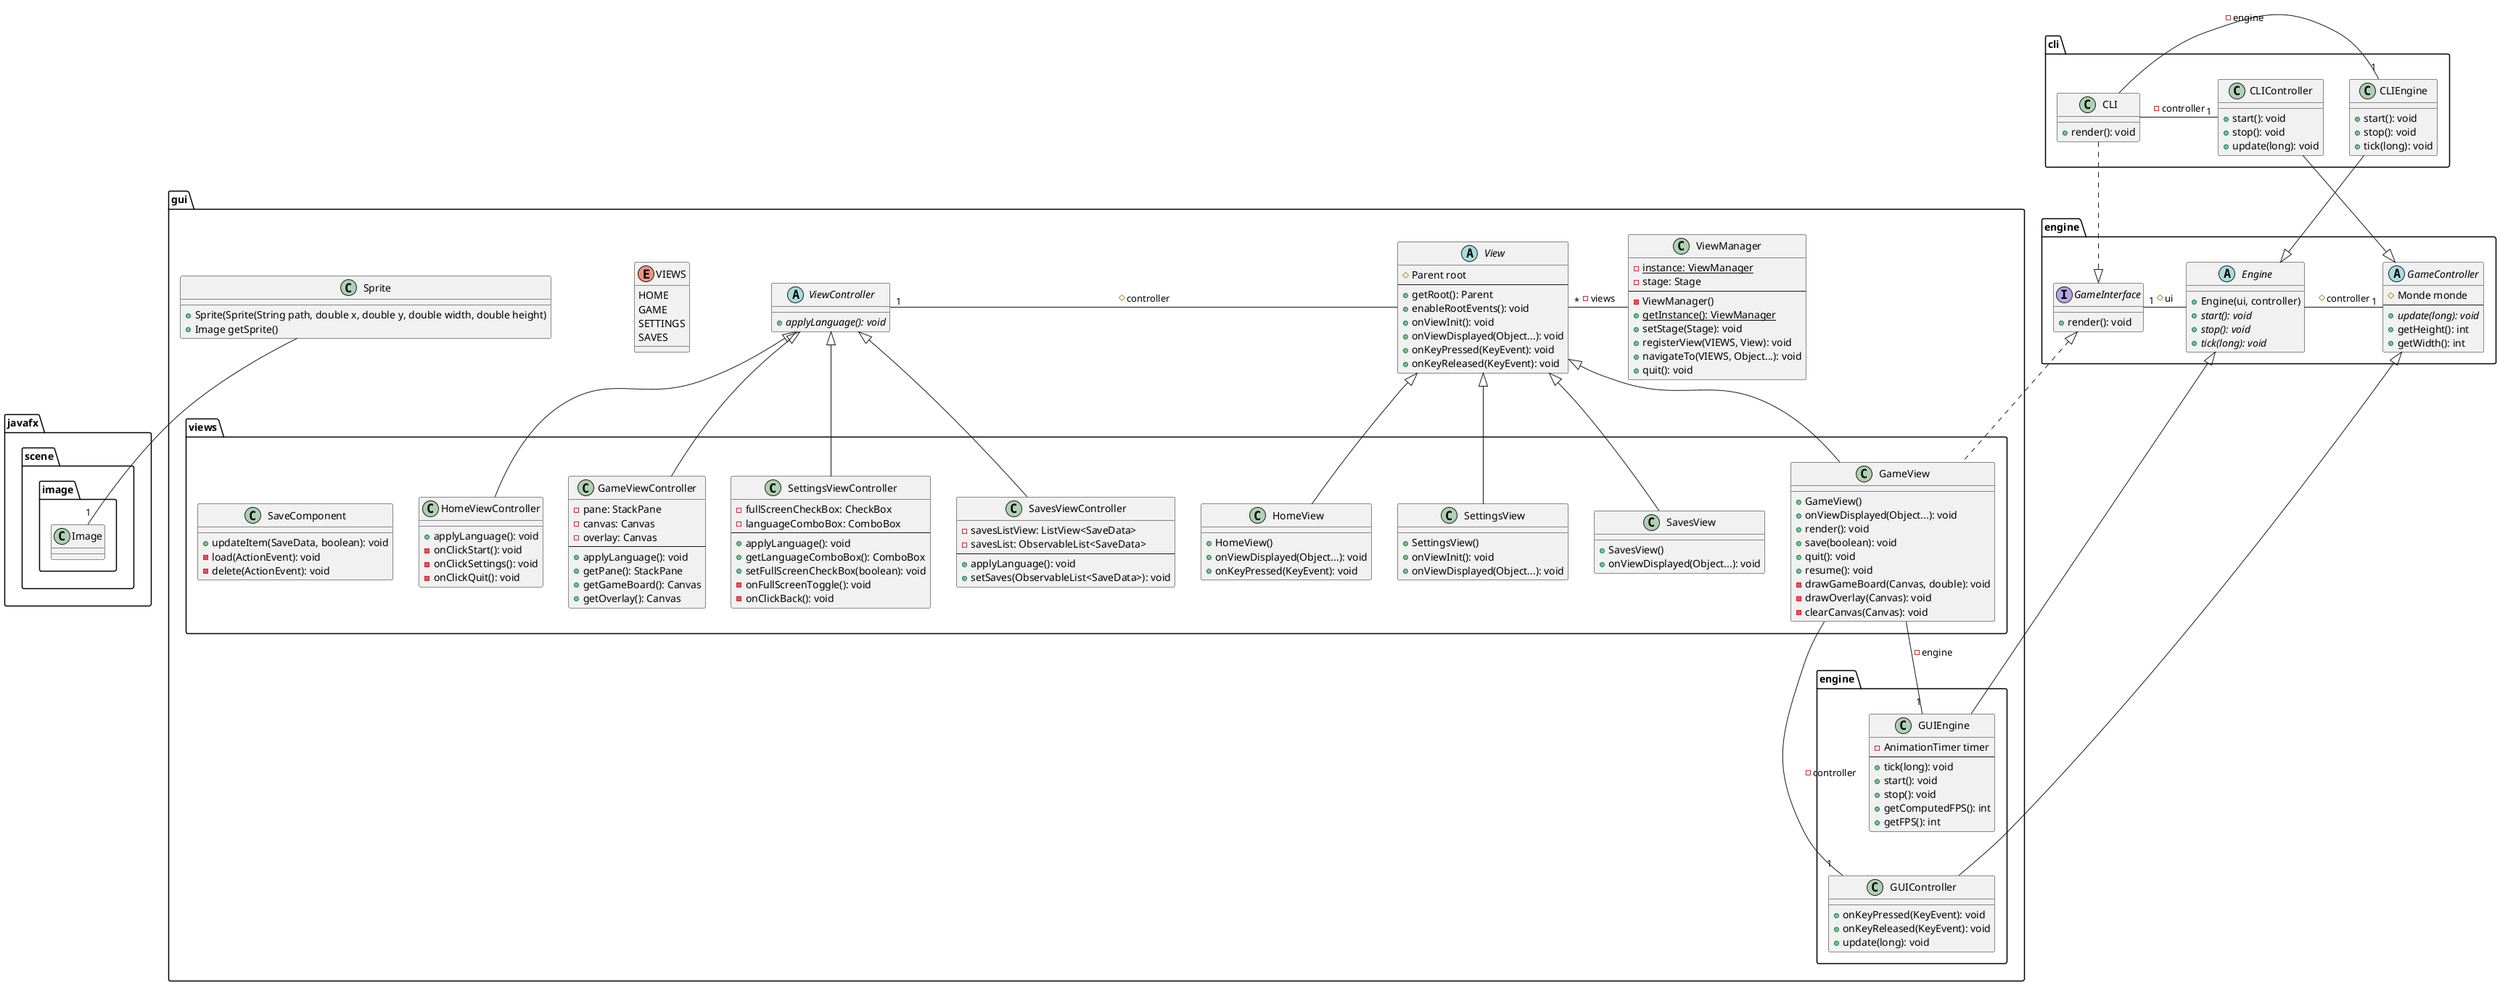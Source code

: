 @startuml

package engine {
    abstract class GameController {
        # Monde monde
        --
        + {abstract} update(long): void
        + getHeight(): int
        + getWidth(): int
    }

    abstract class Engine {
        + Engine(ui, controller)
        + {abstract} start(): void
        + {abstract} stop(): void
        + {abstract} tick(long): void
    }

    interface GameInterface {
        + render(): void
    }
}

package cli {
    class CLIController {
        + start(): void
        + stop(): void
        + update(long): void
    }

    class CLIEngine {
        + start(): void
        + stop(): void
        + tick(long): void
    }

    class CLI {
        + render(): void
    }
}

package gui {
    abstract class View {
        # Parent root
        --
        + getRoot(): Parent
        + enableRootEvents(): void
        + onViewInit(): void
        + onViewDisplayed(Object...): void
        + onKeyPressed(KeyEvent): void
        + onKeyReleased(KeyEvent): void
    }

    abstract class ViewController {
        + {abstract} applyLanguage(): void
    }

    enum VIEWS {
        HOME
        GAME
        SETTINGS
        SAVES
    }

    class ViewManager {
        - {static} instance: ViewManager
        - stage: Stage
        --
        - ViewManager()
        + {static} getInstance(): ViewManager
        + setStage(Stage): void
        + registerView(VIEWS, View): void
        + navigateTo(VIEWS, Object...): void
        + quit(): void
    }

    package views {
        class HomeViewController {
            + applyLanguage(): void
            - onClickStart(): void
            - onClickSettings(): void
            - onClickQuit(): void
        }

        class GameViewController {
            - pane: StackPane
            - canvas: Canvas
            - overlay: Canvas
            --
            + applyLanguage(): void
            + getPane(): StackPane
            + getGameBoard(): Canvas
            + getOverlay(): Canvas
        }

        class SettingsViewController {
            - fullScreenCheckBox: CheckBox
            - languageComboBox: ComboBox
            --
            + applyLanguage(): void
            + getLanguageComboBox(): ComboBox
            + setFullScreenCheckBox(boolean): void
            - onFullScreenToggle(): void
            - onClickBack(): void
        }

        class SavesViewController {
            - savesListView: ListView<SaveData>
            - savesList: ObservableList<SaveData>
            --
            + applyLanguage(): void
            + setSaves(ObservableList<SaveData>): void
        }

        class HomeView {
            + HomeView()
            + onViewDisplayed(Object...): void
            + onKeyPressed(KeyEvent): void
        }

        class GameView {
            + GameView()
            + onViewDisplayed(Object...): void
            + render(): void
            + save(boolean): void
            + quit(): void
            + resume(): void
            - drawGameBoard(Canvas, double): void
            - drawOverlay(Canvas): void
            - clearCanvas(Canvas): void
        }

        class SettingsView {
            + SettingsView()
            + onViewInit(): void
            + onViewDisplayed(Object...): void
        }

        class SavesView {
            + SavesView()
            + onViewDisplayed(Object...): void
        }

        class SaveComponent {
            + updateItem(SaveData, boolean): void
            - load(ActionEvent): void
            - delete(ActionEvent): void
        }
    }

    class Sprite {
        + Sprite(Sprite(String path, double x, double y, double width, double height)
        + Image getSprite()
    }

    package engine {
        class GUIController {
            + onKeyPressed(KeyEvent): void
            + onKeyReleased(KeyEvent): void
            + update(long): void
        }

        class GUIEngine {
            - AnimationTimer timer
            --
            + tick(long): void
            + start(): void
            + stop(): void
            + getComputedFPS(): int
            + getFPS(): int
        }
    }
}

' engine
Engine -left-"1" GameInterface : # ui
Engine -right-"1" GameController : # controller

' cli
CLIController -down-|> GameController
CLIEngine -down-|> Engine
CLI .down.|> GameInterface
CLI -right-"1" CLIController : - controller
CLI -right-"1" CLIEngine : - engine

' gui
GUIController -up-|> GameController
GUIEngine -up-|> Engine
GameView .up.|> GameInterface
GameView --"1" GUIController : - controller
GameView --"1" GUIEngine : - engine
GUIEngine -down[hidden]- GUIController

View -left-"1" ViewController : # controller
ViewManager -left-"*" View : - views

' gui views
HomeViewController -up-|> ViewController
HomeView -up-|> View
GameViewController -up-|> ViewController
GameView -up-|> View
SettingsViewController -up-|> ViewController
SettingsView -up-|> View
SavesViewController -up-|> ViewController
SavesView -up-|> View

Sprite -- "1" javafx.scene.image.Image

@enduml

